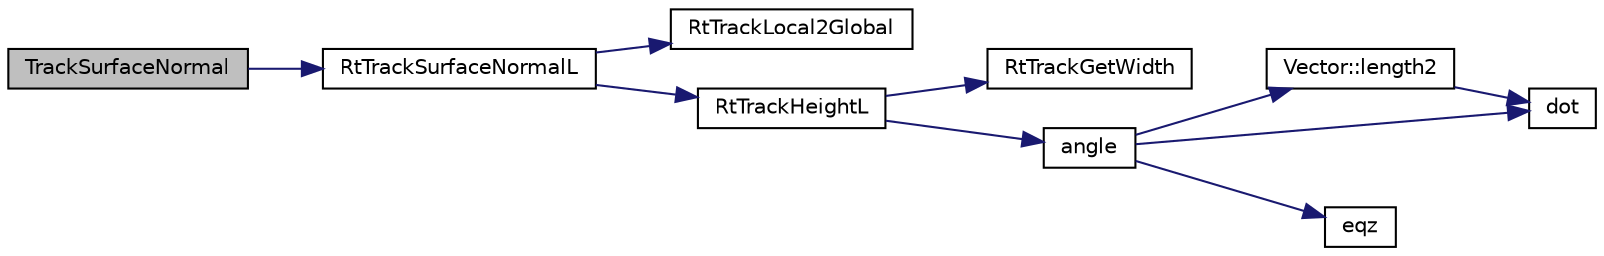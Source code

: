 digraph "TrackSurfaceNormal"
{
  edge [fontname="Helvetica",fontsize="10",labelfontname="Helvetica",labelfontsize="10"];
  node [fontname="Helvetica",fontsize="10",shape=record];
  rankdir="LR";
  Node1 [label="TrackSurfaceNormal",height=0.2,width=0.4,color="black", fillcolor="grey75", style="filled", fontcolor="black"];
  Node1 -> Node2 [color="midnightblue",fontsize="10",style="solid",fontname="Helvetica"];
  Node2 [label="RtTrackSurfaceNormalL",height=0.2,width=0.4,color="black", fillcolor="white", style="filled",URL="$group__tracktools.html#gac0868d9f54b021aec1fe76e1d772ed82",tooltip="Used to get the normal vector of the road (pointing upward). "];
  Node2 -> Node3 [color="midnightblue",fontsize="10",style="solid",fontname="Helvetica"];
  Node3 [label="RtTrackLocal2Global",height=0.2,width=0.4,color="black", fillcolor="white", style="filled",URL="$group__tracktools.html#gadb1f8f2704e5e890e93d13e59a27faa5",tooltip="Convert a Local position (segment, toRight, toStart)into a Global one (X, Y) The ToStart position ref..."];
  Node2 -> Node4 [color="midnightblue",fontsize="10",style="solid",fontname="Helvetica"];
  Node4 [label="RtTrackHeightL",height=0.2,width=0.4,color="black", fillcolor="white", style="filled",URL="$group__tracktools.html#ga5785af2d8c1b3cfedc38236ba44e99d3",tooltip="Returns the absolute height in meters of the road at the Local position p. "];
  Node4 -> Node5 [color="midnightblue",fontsize="10",style="solid",fontname="Helvetica"];
  Node5 [label="RtTrackGetWidth",height=0.2,width=0.4,color="black", fillcolor="white", style="filled",URL="$group__tracktools.html#gaad9f106cbe7a2cca8e5e12976540f256",tooltip="Get the track width at the specified point. "];
  Node4 -> Node6 [color="midnightblue",fontsize="10",style="solid",fontname="Helvetica"];
  Node6 [label="angle",height=0.2,width=0.4,color="black", fillcolor="white", style="filled",URL="$_vector_8h.html#a89bfaa91624932a756c037fa383bc0ae"];
  Node6 -> Node7 [color="midnightblue",fontsize="10",style="solid",fontname="Helvetica"];
  Node7 [label="Vector::length2",height=0.2,width=0.4,color="black", fillcolor="white", style="filled",URL="$class_vector.html#a8677c48cf107765986e71cd2f23b1b0f"];
  Node7 -> Node8 [color="midnightblue",fontsize="10",style="solid",fontname="Helvetica"];
  Node8 [label="dot",height=0.2,width=0.4,color="black", fillcolor="white", style="filled",URL="$_vector_8h.html#a4e9a20e9955e34afdb3659d68f6935c8"];
  Node6 -> Node9 [color="midnightblue",fontsize="10",style="solid",fontname="Helvetica"];
  Node9 [label="eqz",height=0.2,width=0.4,color="black", fillcolor="white", style="filled",URL="$_basic_8h.html#a665ec20bb54e4ac38c9068f7d18893d2"];
  Node6 -> Node8 [color="midnightblue",fontsize="10",style="solid",fontname="Helvetica"];
}
